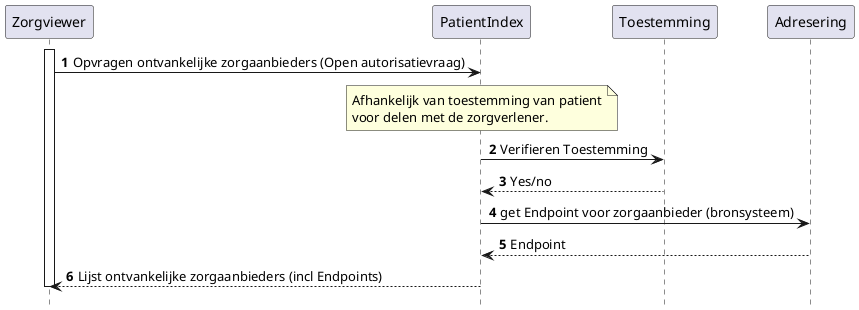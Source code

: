 @startuml
hide footbox
autonumber

participant Zorgviewer
participant PatientIndex
participant Toestemming
participant Adresering

activate Zorgviewer
Zorgviewer->PatientIndex: Opvragen ontvankelijke zorgaanbieders (Open autorisatievraag)
note over PatientIndex: Afhankelijk van toestemming van patient\nvoor delen met de zorgverlener.
PatientIndex->Toestemming: Verifieren Toestemming
Toestemming-->PatientIndex: Yes/no
PatientIndex->Adresering: get Endpoint voor zorgaanbieder (bronsysteem)
Adresering-->PatientIndex: Endpoint
PatientIndex-->Zorgviewer: Lijst ontvankelijke zorgaanbieders (incl Endpoints)
deactivate Zorgviewer

@enduml